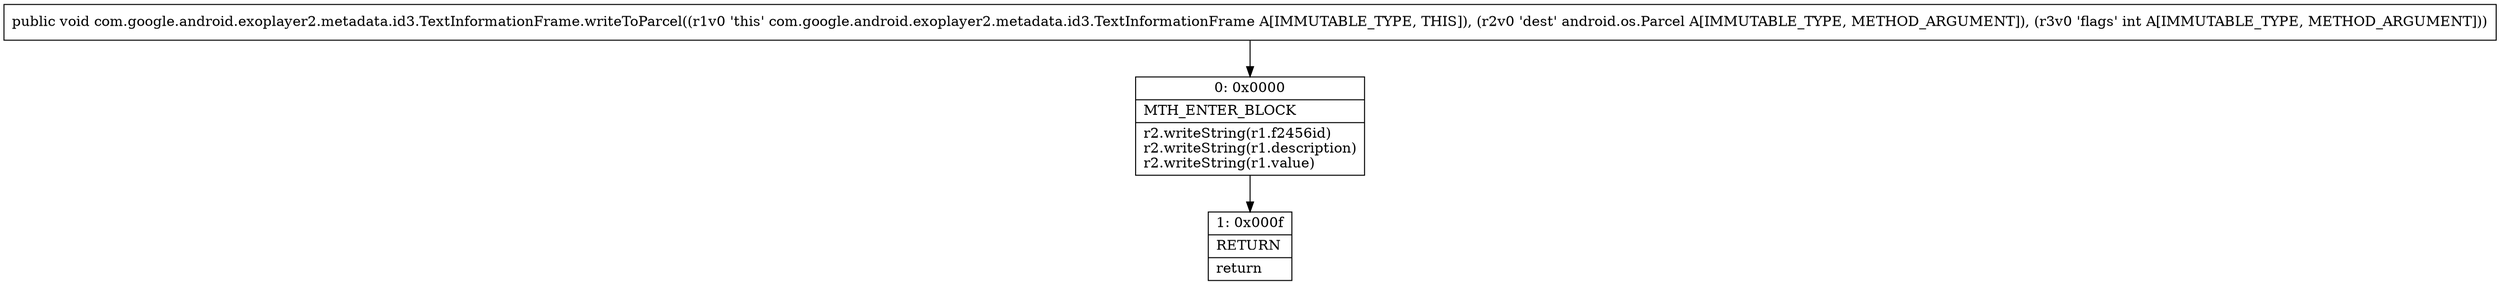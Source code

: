 digraph "CFG forcom.google.android.exoplayer2.metadata.id3.TextInformationFrame.writeToParcel(Landroid\/os\/Parcel;I)V" {
Node_0 [shape=record,label="{0\:\ 0x0000|MTH_ENTER_BLOCK\l|r2.writeString(r1.f2456id)\lr2.writeString(r1.description)\lr2.writeString(r1.value)\l}"];
Node_1 [shape=record,label="{1\:\ 0x000f|RETURN\l|return\l}"];
MethodNode[shape=record,label="{public void com.google.android.exoplayer2.metadata.id3.TextInformationFrame.writeToParcel((r1v0 'this' com.google.android.exoplayer2.metadata.id3.TextInformationFrame A[IMMUTABLE_TYPE, THIS]), (r2v0 'dest' android.os.Parcel A[IMMUTABLE_TYPE, METHOD_ARGUMENT]), (r3v0 'flags' int A[IMMUTABLE_TYPE, METHOD_ARGUMENT])) }"];
MethodNode -> Node_0;
Node_0 -> Node_1;
}

